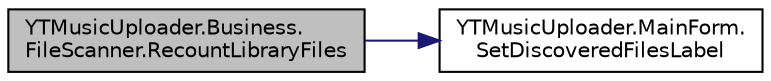 digraph "YTMusicUploader.Business.FileScanner.RecountLibraryFiles"
{
 // LATEX_PDF_SIZE
  edge [fontname="Helvetica",fontsize="10",labelfontname="Helvetica",labelfontsize="10"];
  node [fontname="Helvetica",fontsize="10",shape=record];
  rankdir="LR";
  Node1 [label="YTMusicUploader.Business.\lFileScanner.RecountLibraryFiles",height=0.2,width=0.4,color="black", fillcolor="grey75", style="filled", fontcolor="black",tooltip="Updates the 'Discovered Files' count on the main form. Ideally used when updating the form while an u..."];
  Node1 -> Node2 [color="midnightblue",fontsize="10",style="solid"];
  Node2 [label="YTMusicUploader.MainForm.\lSetDiscoveredFilesLabel",height=0.2,width=0.4,color="black", fillcolor="white", style="filled",URL="$d0/d66/class_y_t_music_uploader_1_1_main_form.html#ad5af0ba57a68f99474530af52999381b",tooltip=" "];
}
